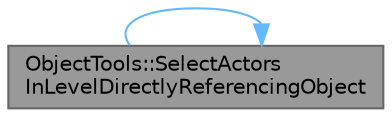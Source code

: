 digraph "ObjectTools::SelectActorsInLevelDirectlyReferencingObject"
{
 // INTERACTIVE_SVG=YES
 // LATEX_PDF_SIZE
  bgcolor="transparent";
  edge [fontname=Helvetica,fontsize=10,labelfontname=Helvetica,labelfontsize=10];
  node [fontname=Helvetica,fontsize=10,shape=box,height=0.2,width=0.4];
  rankdir="LR";
  Node1 [id="Node000001",label="ObjectTools::SelectActors\lInLevelDirectlyReferencingObject",height=0.2,width=0.4,color="gray40", fillcolor="grey60", style="filled", fontcolor="black",tooltip="Select the object referencers in the level."];
  Node1 -> Node1 [id="edge1_Node000001_Node000001",color="steelblue1",style="solid",tooltip=" "];
}
